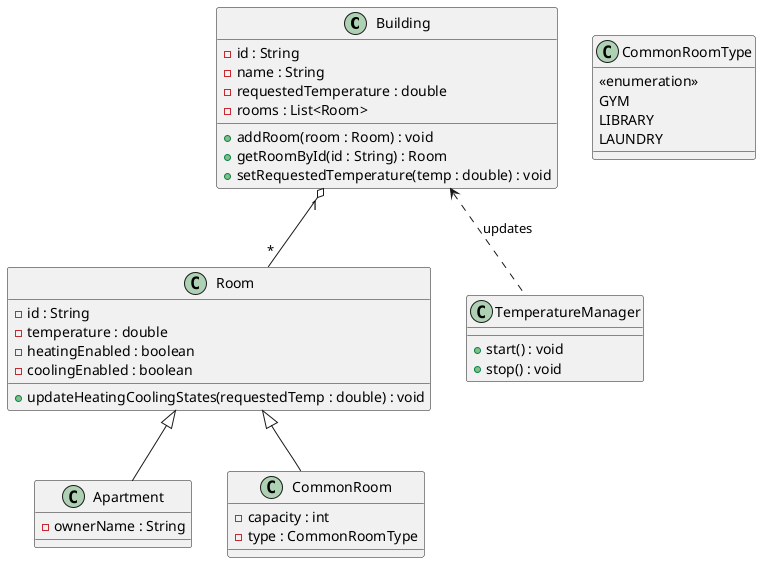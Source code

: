 @startuml
class Building {
    - id : String
    - name : String
    - requestedTemperature : double
    - rooms : List<Room>
    + addRoom(room : Room) : void
    + getRoomById(id : String) : Room
    + setRequestedTemperature(temp : double) : void
}

class Room {
    - id : String
    - temperature : double
    - heatingEnabled : boolean
    - coolingEnabled : boolean
    + updateHeatingCoolingStates(requestedTemp : double) : void
}

class Apartment {
    - ownerName : String
}

class CommonRoom {
    - capacity : int
    - type : CommonRoomType
}

class CommonRoomType {
    <<enumeration>>
    GYM
    LIBRARY
    LAUNDRY
}

class TemperatureManager {
    + start() : void
    + stop() : void
}

Building "1" o-- "*" Room
Room <|-- Apartment
Room <|-- CommonRoom
Building <.. TemperatureManager : "updates"
@enduml
